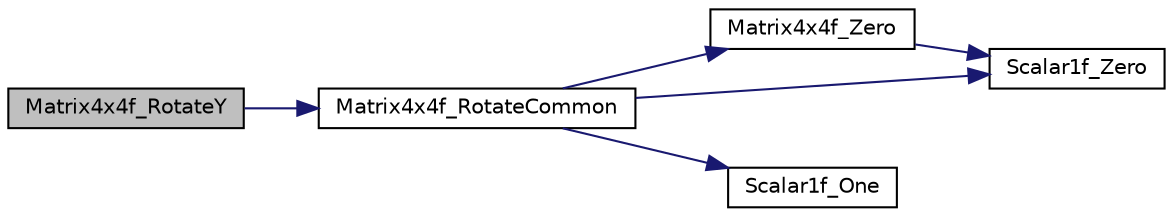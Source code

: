 digraph "Matrix4x4f_RotateY"
{
 // LATEX_PDF_SIZE
  edge [fontname="Helvetica",fontsize="10",labelfontname="Helvetica",labelfontsize="10"];
  node [fontname="Helvetica",fontsize="10",shape=record];
  rankdir="LR";
  Node1 [label="Matrix4x4f_RotateY",height=0.2,width=0.4,color="black", fillcolor="grey75", style="filled", fontcolor="black",tooltip=" "];
  Node1 -> Node2 [color="midnightblue",fontsize="10",style="solid",fontname="Helvetica"];
  Node2 [label="Matrix4x4f_RotateCommon",height=0.2,width=0.4,color="black", fillcolor="white", style="filled",URL="$maths3d_8h.html#a655c027ed401744ea139601bb2219223",tooltip=" "];
  Node2 -> Node3 [color="midnightblue",fontsize="10",style="solid",fontname="Helvetica"];
  Node3 [label="Matrix4x4f_Zero",height=0.2,width=0.4,color="black", fillcolor="white", style="filled",URL="$maths3d_8h.html#a3fbb5d30c36494eaeb37013aab805075",tooltip=" "];
  Node3 -> Node4 [color="midnightblue",fontsize="10",style="solid",fontname="Helvetica"];
  Node4 [label="Scalar1f_Zero",height=0.2,width=0.4,color="black", fillcolor="white", style="filled",URL="$maths3d_8h.html#a23076d13621d19b8faf6760896a64270",tooltip=" "];
  Node2 -> Node5 [color="midnightblue",fontsize="10",style="solid",fontname="Helvetica"];
  Node5 [label="Scalar1f_One",height=0.2,width=0.4,color="black", fillcolor="white", style="filled",URL="$maths3d_8h.html#a7d18c307128606532d069a5fc8e9effe",tooltip=" "];
  Node2 -> Node4 [color="midnightblue",fontsize="10",style="solid",fontname="Helvetica"];
}
